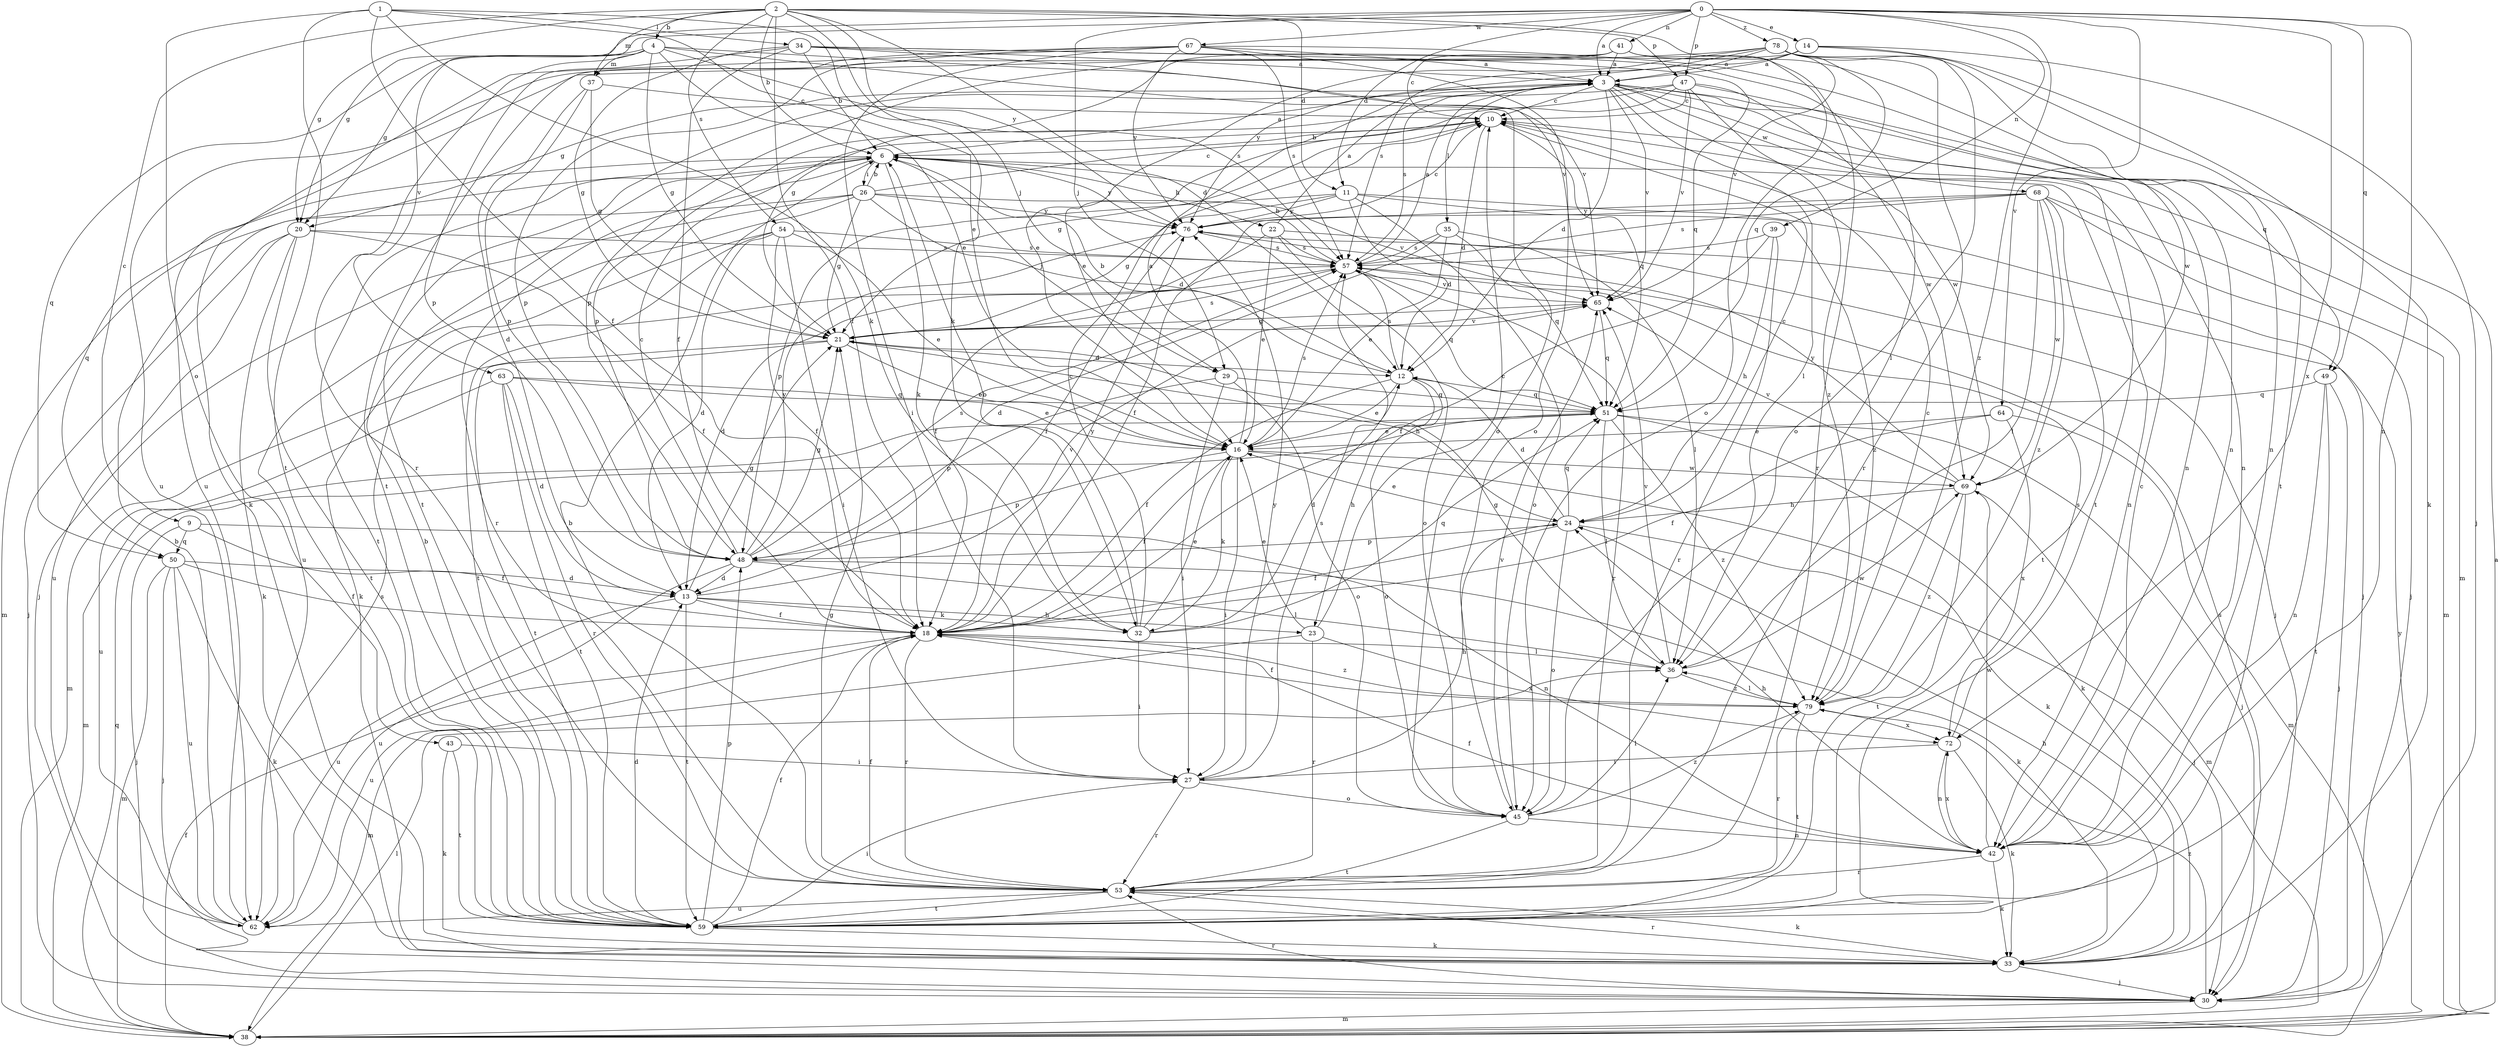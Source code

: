strict digraph  {
0;
1;
2;
3;
4;
6;
9;
10;
11;
12;
13;
14;
16;
18;
20;
21;
22;
23;
24;
26;
27;
29;
30;
32;
33;
34;
35;
36;
37;
38;
39;
41;
42;
43;
45;
47;
48;
49;
50;
51;
53;
54;
57;
59;
62;
63;
64;
65;
67;
68;
69;
72;
76;
78;
79;
0 -> 3  [label=a];
0 -> 11  [label=d];
0 -> 14  [label=e];
0 -> 20  [label=g];
0 -> 29  [label=j];
0 -> 39  [label=n];
0 -> 41  [label=n];
0 -> 42  [label=n];
0 -> 47  [label=p];
0 -> 49  [label=q];
0 -> 63  [label=v];
0 -> 64  [label=v];
0 -> 67  [label=w];
0 -> 72  [label=x];
0 -> 78  [label=z];
0 -> 79  [label=z];
1 -> 16  [label=e];
1 -> 18  [label=f];
1 -> 29  [label=j];
1 -> 32  [label=k];
1 -> 34  [label=l];
1 -> 43  [label=o];
1 -> 59  [label=t];
2 -> 4  [label=b];
2 -> 6  [label=b];
2 -> 9  [label=c];
2 -> 11  [label=d];
2 -> 12  [label=d];
2 -> 18  [label=f];
2 -> 20  [label=g];
2 -> 32  [label=k];
2 -> 37  [label=m];
2 -> 45  [label=o];
2 -> 47  [label=p];
2 -> 54  [label=s];
2 -> 76  [label=y];
3 -> 10  [label=c];
3 -> 12  [label=d];
3 -> 20  [label=g];
3 -> 35  [label=l];
3 -> 36  [label=l];
3 -> 42  [label=n];
3 -> 49  [label=q];
3 -> 57  [label=s];
3 -> 59  [label=t];
3 -> 65  [label=v];
3 -> 68  [label=w];
3 -> 69  [label=w];
4 -> 16  [label=e];
4 -> 20  [label=g];
4 -> 21  [label=g];
4 -> 37  [label=m];
4 -> 45  [label=o];
4 -> 50  [label=q];
4 -> 53  [label=r];
4 -> 57  [label=s];
4 -> 65  [label=v];
6 -> 3  [label=a];
6 -> 22  [label=h];
6 -> 26  [label=i];
6 -> 29  [label=j];
6 -> 32  [label=k];
6 -> 42  [label=n];
6 -> 50  [label=q];
6 -> 53  [label=r];
6 -> 59  [label=t];
6 -> 76  [label=y];
9 -> 18  [label=f];
9 -> 30  [label=j];
9 -> 42  [label=n];
9 -> 50  [label=q];
10 -> 6  [label=b];
10 -> 12  [label=d];
10 -> 21  [label=g];
10 -> 38  [label=m];
10 -> 51  [label=q];
11 -> 12  [label=d];
11 -> 21  [label=g];
11 -> 30  [label=j];
11 -> 45  [label=o];
11 -> 48  [label=p];
11 -> 76  [label=y];
11 -> 79  [label=z];
12 -> 6  [label=b];
12 -> 16  [label=e];
12 -> 18  [label=f];
12 -> 23  [label=h];
12 -> 45  [label=o];
12 -> 51  [label=q];
12 -> 57  [label=s];
13 -> 18  [label=f];
13 -> 21  [label=g];
13 -> 23  [label=h];
13 -> 32  [label=k];
13 -> 59  [label=t];
13 -> 62  [label=u];
13 -> 65  [label=v];
14 -> 3  [label=a];
14 -> 21  [label=g];
14 -> 30  [label=j];
14 -> 45  [label=o];
14 -> 59  [label=t];
14 -> 76  [label=y];
16 -> 3  [label=a];
16 -> 18  [label=f];
16 -> 27  [label=i];
16 -> 32  [label=k];
16 -> 33  [label=k];
16 -> 48  [label=p];
16 -> 57  [label=s];
16 -> 69  [label=w];
18 -> 36  [label=l];
18 -> 53  [label=r];
18 -> 62  [label=u];
18 -> 76  [label=y];
18 -> 79  [label=z];
20 -> 18  [label=f];
20 -> 30  [label=j];
20 -> 33  [label=k];
20 -> 57  [label=s];
20 -> 59  [label=t];
20 -> 62  [label=u];
21 -> 12  [label=d];
21 -> 16  [label=e];
21 -> 24  [label=h];
21 -> 38  [label=m];
21 -> 57  [label=s];
21 -> 59  [label=t];
21 -> 65  [label=v];
22 -> 3  [label=a];
22 -> 16  [label=e];
22 -> 18  [label=f];
22 -> 30  [label=j];
22 -> 45  [label=o];
22 -> 57  [label=s];
23 -> 10  [label=c];
23 -> 16  [label=e];
23 -> 38  [label=m];
23 -> 53  [label=r];
23 -> 72  [label=x];
24 -> 10  [label=c];
24 -> 12  [label=d];
24 -> 16  [label=e];
24 -> 18  [label=f];
24 -> 30  [label=j];
24 -> 45  [label=o];
24 -> 48  [label=p];
24 -> 51  [label=q];
26 -> 6  [label=b];
26 -> 10  [label=c];
26 -> 12  [label=d];
26 -> 21  [label=g];
26 -> 30  [label=j];
26 -> 38  [label=m];
26 -> 62  [label=u];
26 -> 65  [label=v];
26 -> 76  [label=y];
27 -> 24  [label=h];
27 -> 45  [label=o];
27 -> 53  [label=r];
27 -> 57  [label=s];
27 -> 76  [label=y];
29 -> 27  [label=i];
29 -> 45  [label=o];
29 -> 48  [label=p];
29 -> 51  [label=q];
30 -> 38  [label=m];
30 -> 53  [label=r];
30 -> 79  [label=z];
32 -> 6  [label=b];
32 -> 10  [label=c];
32 -> 12  [label=d];
32 -> 16  [label=e];
32 -> 27  [label=i];
32 -> 51  [label=q];
33 -> 24  [label=h];
33 -> 30  [label=j];
33 -> 53  [label=r];
33 -> 57  [label=s];
34 -> 3  [label=a];
34 -> 6  [label=b];
34 -> 18  [label=f];
34 -> 21  [label=g];
34 -> 36  [label=l];
34 -> 48  [label=p];
34 -> 51  [label=q];
34 -> 65  [label=v];
35 -> 13  [label=d];
35 -> 16  [label=e];
35 -> 36  [label=l];
35 -> 51  [label=q];
35 -> 57  [label=s];
36 -> 21  [label=g];
36 -> 65  [label=v];
36 -> 69  [label=w];
36 -> 79  [label=z];
37 -> 10  [label=c];
37 -> 13  [label=d];
37 -> 21  [label=g];
37 -> 48  [label=p];
38 -> 3  [label=a];
38 -> 18  [label=f];
38 -> 36  [label=l];
38 -> 51  [label=q];
38 -> 76  [label=y];
39 -> 18  [label=f];
39 -> 24  [label=h];
39 -> 53  [label=r];
39 -> 57  [label=s];
41 -> 3  [label=a];
41 -> 10  [label=c];
41 -> 48  [label=p];
41 -> 53  [label=r];
41 -> 62  [label=u];
41 -> 69  [label=w];
42 -> 10  [label=c];
42 -> 18  [label=f];
42 -> 24  [label=h];
42 -> 33  [label=k];
42 -> 53  [label=r];
42 -> 69  [label=w];
42 -> 72  [label=x];
43 -> 27  [label=i];
43 -> 33  [label=k];
43 -> 59  [label=t];
45 -> 36  [label=l];
45 -> 42  [label=n];
45 -> 59  [label=t];
45 -> 65  [label=v];
45 -> 79  [label=z];
47 -> 10  [label=c];
47 -> 16  [label=e];
47 -> 42  [label=n];
47 -> 48  [label=p];
47 -> 59  [label=t];
47 -> 65  [label=v];
47 -> 69  [label=w];
47 -> 79  [label=z];
48 -> 10  [label=c];
48 -> 13  [label=d];
48 -> 21  [label=g];
48 -> 33  [label=k];
48 -> 36  [label=l];
48 -> 57  [label=s];
48 -> 62  [label=u];
48 -> 76  [label=y];
49 -> 30  [label=j];
49 -> 42  [label=n];
49 -> 51  [label=q];
49 -> 59  [label=t];
50 -> 13  [label=d];
50 -> 18  [label=f];
50 -> 30  [label=j];
50 -> 33  [label=k];
50 -> 38  [label=m];
50 -> 62  [label=u];
51 -> 16  [label=e];
51 -> 30  [label=j];
51 -> 33  [label=k];
51 -> 36  [label=l];
51 -> 38  [label=m];
51 -> 79  [label=z];
53 -> 6  [label=b];
53 -> 18  [label=f];
53 -> 21  [label=g];
53 -> 33  [label=k];
53 -> 59  [label=t];
53 -> 62  [label=u];
54 -> 13  [label=d];
54 -> 16  [label=e];
54 -> 18  [label=f];
54 -> 27  [label=i];
54 -> 33  [label=k];
54 -> 57  [label=s];
54 -> 59  [label=t];
57 -> 3  [label=a];
57 -> 6  [label=b];
57 -> 13  [label=d];
57 -> 51  [label=q];
57 -> 53  [label=r];
57 -> 65  [label=v];
59 -> 6  [label=b];
59 -> 13  [label=d];
59 -> 18  [label=f];
59 -> 27  [label=i];
59 -> 33  [label=k];
59 -> 48  [label=p];
62 -> 6  [label=b];
62 -> 57  [label=s];
63 -> 13  [label=d];
63 -> 16  [label=e];
63 -> 51  [label=q];
63 -> 53  [label=r];
63 -> 59  [label=t];
63 -> 62  [label=u];
64 -> 16  [label=e];
64 -> 18  [label=f];
64 -> 38  [label=m];
64 -> 72  [label=x];
65 -> 21  [label=g];
65 -> 51  [label=q];
67 -> 3  [label=a];
67 -> 27  [label=i];
67 -> 33  [label=k];
67 -> 42  [label=n];
67 -> 45  [label=o];
67 -> 48  [label=p];
67 -> 57  [label=s];
67 -> 59  [label=t];
67 -> 76  [label=y];
68 -> 18  [label=f];
68 -> 30  [label=j];
68 -> 36  [label=l];
68 -> 38  [label=m];
68 -> 57  [label=s];
68 -> 59  [label=t];
68 -> 69  [label=w];
68 -> 76  [label=y];
68 -> 79  [label=z];
69 -> 24  [label=h];
69 -> 38  [label=m];
69 -> 59  [label=t];
69 -> 65  [label=v];
69 -> 76  [label=y];
69 -> 79  [label=z];
72 -> 27  [label=i];
72 -> 33  [label=k];
72 -> 42  [label=n];
72 -> 57  [label=s];
76 -> 10  [label=c];
76 -> 18  [label=f];
76 -> 57  [label=s];
78 -> 3  [label=a];
78 -> 16  [label=e];
78 -> 33  [label=k];
78 -> 42  [label=n];
78 -> 51  [label=q];
78 -> 53  [label=r];
78 -> 57  [label=s];
78 -> 62  [label=u];
78 -> 65  [label=v];
79 -> 10  [label=c];
79 -> 18  [label=f];
79 -> 36  [label=l];
79 -> 53  [label=r];
79 -> 59  [label=t];
79 -> 72  [label=x];
}
